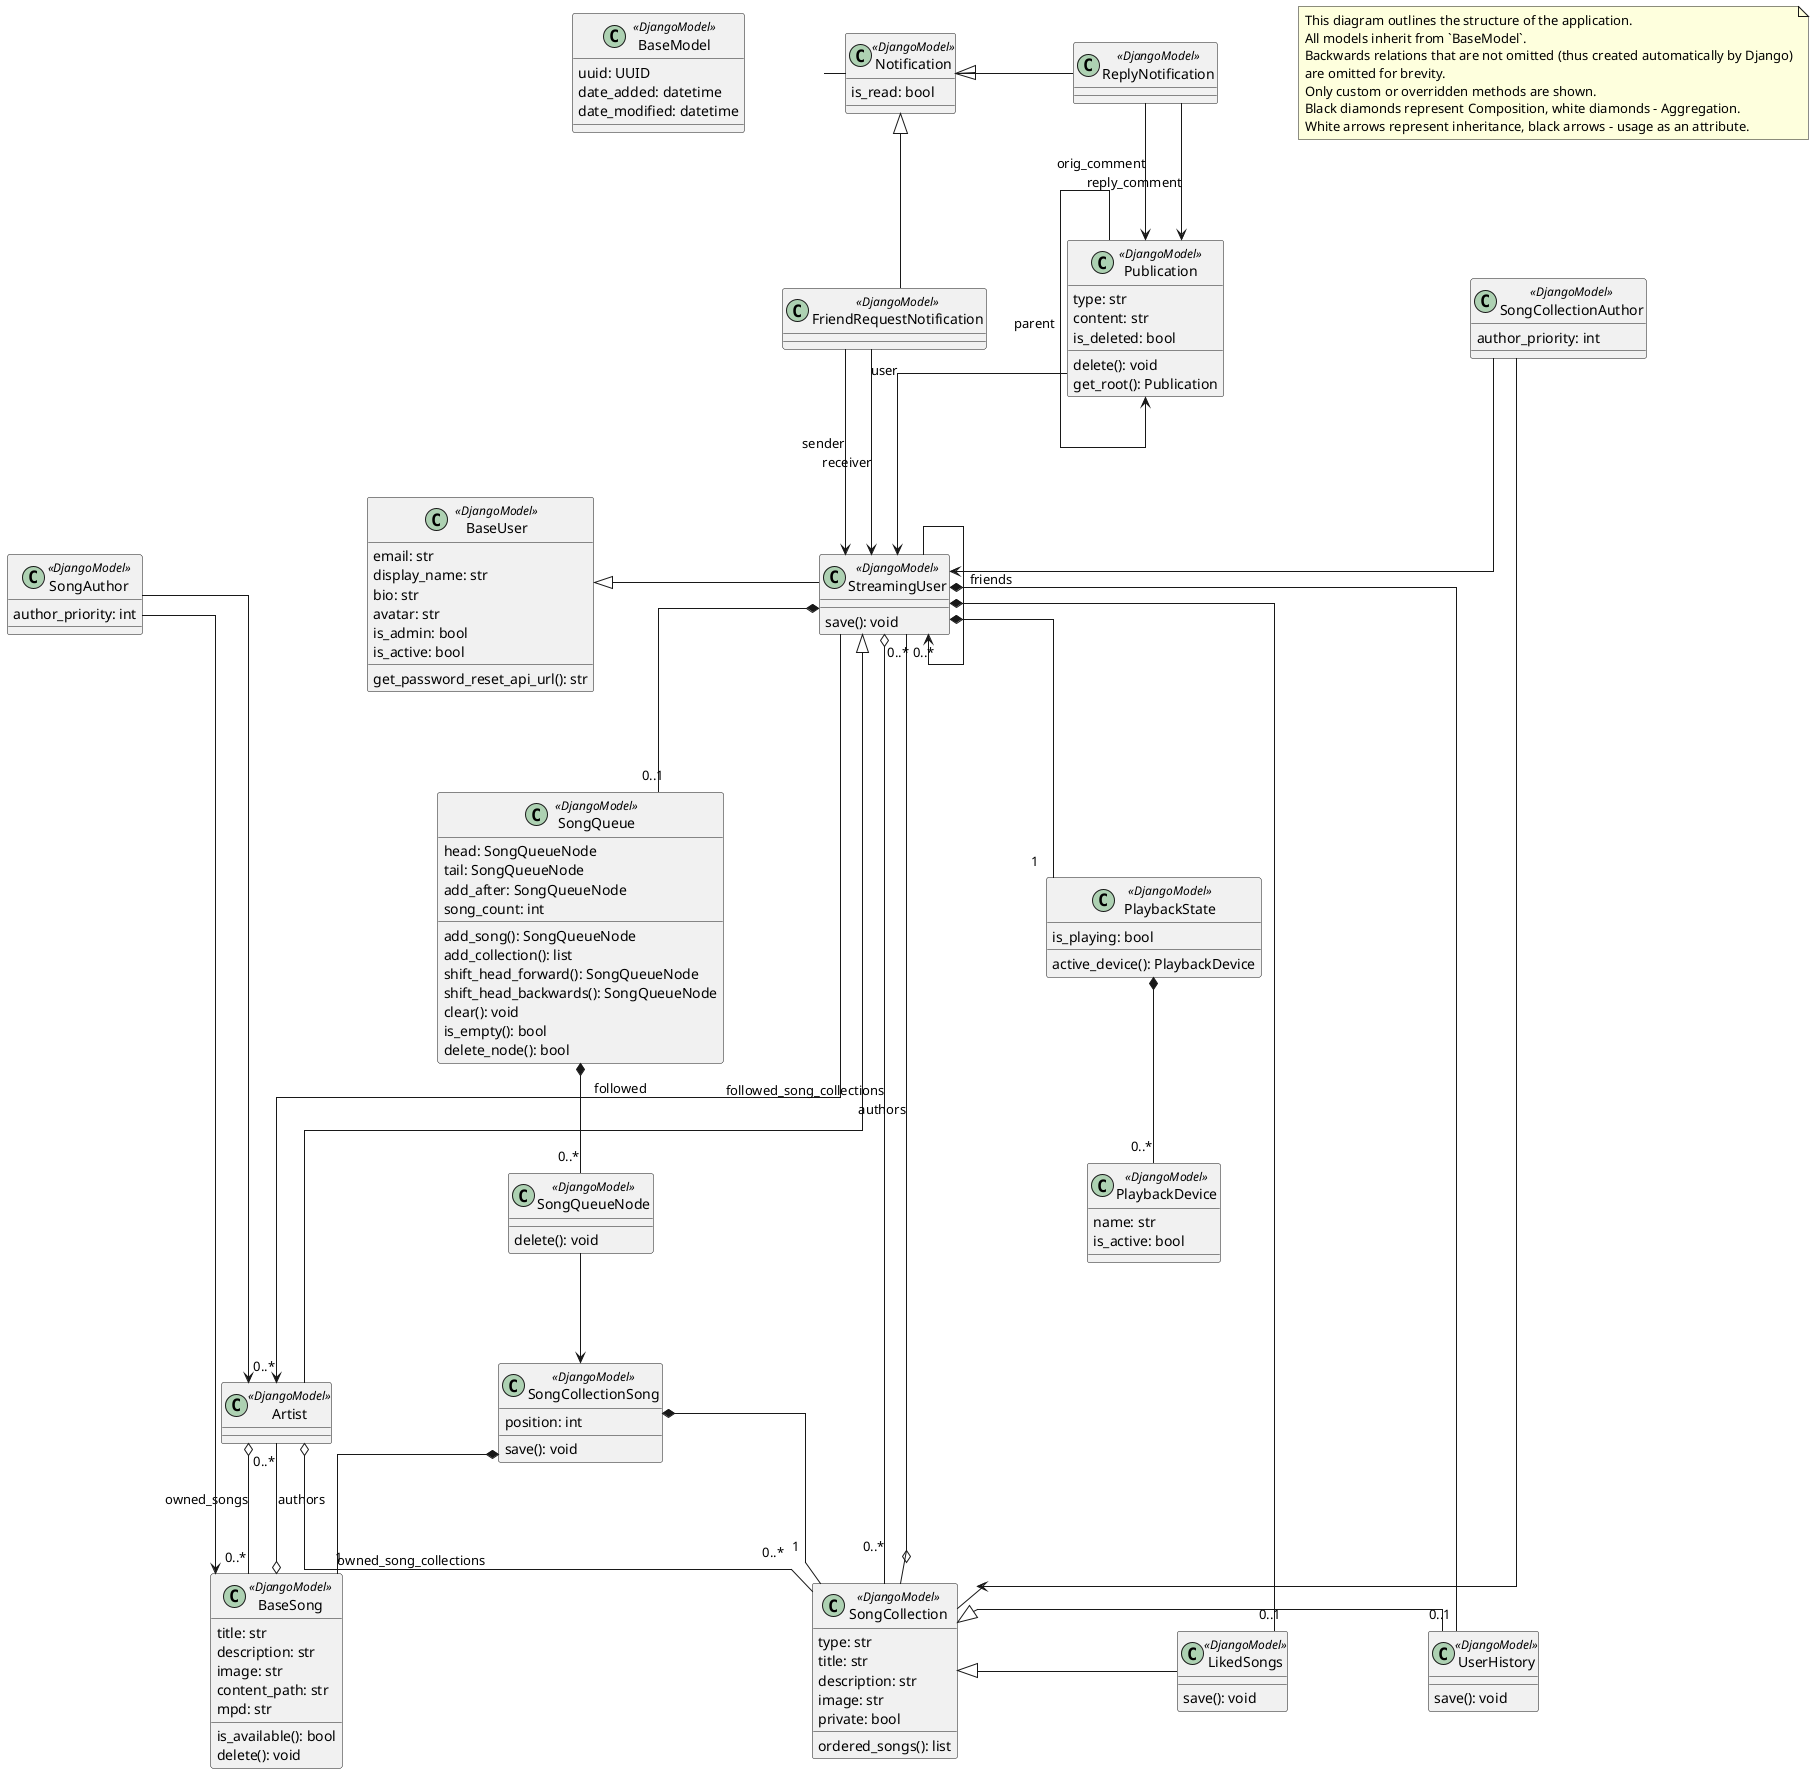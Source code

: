 @startuml ClassDiagramMain

skinparam groupInheritance 2
skinparam linetype ortho
skinparam nodesep 80
skinparam ranksep 100

note as n1
This diagram outlines the structure of the application.
All models inherit from `BaseModel`.
Backwards relations that are not omitted (thus created automatically by Django)
are omitted for brevity.
Only custom or overridden methods are shown.
Black diamonds represent Composition, white diamonds - Aggregation.
White arrows represent inheritance, black arrows - usage as an attribute.
end note

' ### Base
class BaseModel <<DjangoModel>> {
    uuid: UUID
    date_added: datetime
    date_modified: datetime
}

' ### Users
class BaseUser <<DjangoModel>> {
    email: str
    display_name: str
    bio: str
    avatar: str
    is_admin: bool
    is_active: bool
    get_password_reset_api_url(): str
}

class StreamingUser <<DjangoModel>> {
    save(): void
}
BaseUser <|- StreamingUser

StreamingUser *-- "1" PlaybackState
StreamingUser *-- "0..1" LikedSongs
StreamingUser *-- "0..1" SongQueue
StreamingUser *-- "0..1" UserHistory
StreamingUser --> "0..*" StreamingUser : friends
StreamingUser --> "0..*" Artist : followed
StreamingUser o-- "0..*" SongCollection : followed_song_collections

class Artist <<DjangoModel>> {
}
StreamingUser <|- Artist
Artist o-- "0..*" BaseSong : owned_songs
Artist o-- "0..*" SongCollection : owned_song_collections

' ### Streaming
class PlaybackState <<DjangoModel>> {
    is_playing: bool
    active_device(): PlaybackDevice
}
class PlaybackDevice <<DjangoModel>> {
    name: str
    is_active: bool
}
PlaybackState *-- "0..*" PlaybackDevice

' ### Songs
class BaseSong <<DjangoModel>> {
    title: str
    description: str
    image: str
    content_path: str
    mpd: str
    is_available(): bool
    delete(): void
}
BaseSong o-- "0..*" Artist : authors


class SongAuthor <<DjangoModel>> {
    author_priority: int
}
SongAuthor --> BaseSong
SongAuthor --> Artist

' ### Collections
class SongCollection <<DjangoModel>> {
    type: str
    title: str
    description: str
    image: str
    private: bool
    ordered_songs(): list
}
SongCollection o-- "0..*" StreamingUser : authors


class SongCollectionAuthor <<DjangoModel>> {
    author_priority: int
}
SongCollectionAuthor --> SongCollection
SongCollectionAuthor --> StreamingUser

class SongCollectionSong <<DjangoModel>> {
    position: int
    save(): void
}
SongCollectionSong *-- "1" BaseSong
SongCollectionSong *-- "1" SongCollection

' Specialized Collections
class LikedSongs <<DjangoModel>> {
    save(): void
}
SongCollection <|- LikedSongs

class UserHistory <<DjangoModel>> {
    save(): void
}
SongCollection <|- UserHistory

' ### Queue
class SongQueue <<DjangoModel>> {
    head: SongQueueNode
    tail: SongQueueNode
    add_after: SongQueueNode
    song_count: int
    add_song(): SongQueueNode
    add_collection(): list
    shift_head_forward(): SongQueueNode
    shift_head_backwards(): SongQueueNode
    clear(): void
    is_empty(): bool
    delete_node(): bool
}
class SongQueueNode <<DjangoModel>> {
    delete(): void
}
SongQueue *-- "0..*" SongQueueNode
SongQueueNode --> SongCollectionSong

' ### Social
class Publication <<DjangoModel>> {
    type: str
    content: str
    is_deleted: bool
    delete(): void
    get_root(): Publication
}
Publication --> StreamingUser : user
Publication --> Publication : parent

' ### Notifications
class Notification <<DjangoModel>> {
    is_read: bool
}
class ReplyNotification <<DjangoModel>> {
}
Notification <|- ReplyNotification
ReplyNotification --> Publication : orig_comment
ReplyNotification --> Publication : reply_comment

class FriendRequestNotification <<DjangoModel>> {
}
Notification <|- FriendRequestNotification
FriendRequestNotification --> StreamingUser : sender
FriendRequestNotification --> StreamingUser : receiver

SongAuthor -[hidden]right- BaseUser
BaseModel -[hidden]right- Notification
@enduml
